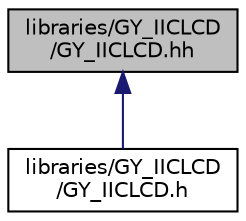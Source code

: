 digraph "libraries/GY_IICLCD/GY_IICLCD.hh"
{
  edge [fontname="Helvetica",fontsize="10",labelfontname="Helvetica",labelfontsize="10"];
  node [fontname="Helvetica",fontsize="10",shape=record];
  Node1 [label="libraries/GY_IICLCD\l/GY_IICLCD.hh",height=0.2,width=0.4,color="black", fillcolor="grey75", style="filled", fontcolor="black"];
  Node1 -> Node2 [dir="back",color="midnightblue",fontsize="10",style="solid",fontname="Helvetica"];
  Node2 [label="libraries/GY_IICLCD\l/GY_IICLCD.h",height=0.2,width=0.4,color="black", fillcolor="white", style="filled",URL="$d8/d37/GY__IICLCD_8h.html"];
}
